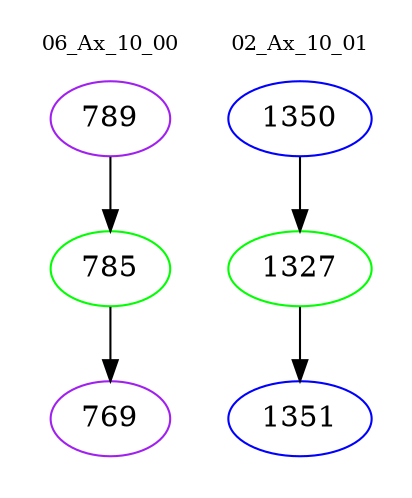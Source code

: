 digraph{
subgraph cluster_0 {
color = white
label = "06_Ax_10_00";
fontsize=10;
T0_789 [label="789", color="purple"]
T0_789 -> T0_785 [color="black"]
T0_785 [label="785", color="green"]
T0_785 -> T0_769 [color="black"]
T0_769 [label="769", color="purple"]
}
subgraph cluster_1 {
color = white
label = "02_Ax_10_01";
fontsize=10;
T1_1350 [label="1350", color="blue"]
T1_1350 -> T1_1327 [color="black"]
T1_1327 [label="1327", color="green"]
T1_1327 -> T1_1351 [color="black"]
T1_1351 [label="1351", color="blue"]
}
}
